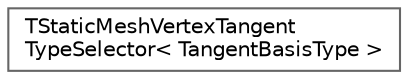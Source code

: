 digraph "Graphical Class Hierarchy"
{
 // INTERACTIVE_SVG=YES
 // LATEX_PDF_SIZE
  bgcolor="transparent";
  edge [fontname=Helvetica,fontsize=10,labelfontname=Helvetica,labelfontsize=10];
  node [fontname=Helvetica,fontsize=10,shape=box,height=0.2,width=0.4];
  rankdir="LR";
  Node0 [id="Node000000",label="TStaticMeshVertexTangent\lTypeSelector\< TangentBasisType \>",height=0.2,width=0.4,color="grey40", fillcolor="white", style="filled",URL="$d6/d0c/structTStaticMeshVertexTangentTypeSelector.html",tooltip=" "];
}
